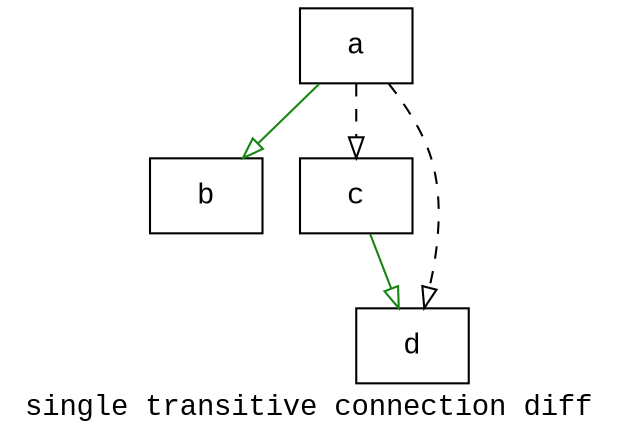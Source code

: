 digraph D {
    label="single transitive connection diff";
    bgcolor="#ffffff";
    fontcolor="#000000";
    fontname="Courier New";
    
    node1 [color="#000000",fontcolor="#000000",fontname="Courier New",shape="rectangle",label="a"]
    
    node2 [color="#000000",fontcolor="#000000",fontname="Courier New",shape="rectangle",label="b"]
    
    node3 [color="#000000",fontcolor="#000000",fontname="Courier New",shape="rectangle",label="c"]
    
    node4 [color="#000000",fontcolor="#000000",fontname="Courier New",shape="rectangle",label="d"]
    
    node1 -> node2 [arrowhead="empty",color="#158510",]
    node1 -> node3 [arrowhead="empty",color="#000000",style="dashed",]
    node1 -> node4 [arrowhead="empty",color="#000000",style="dashed",]
    node3 -> node4 [arrowhead="empty",color="#158510",]
}

